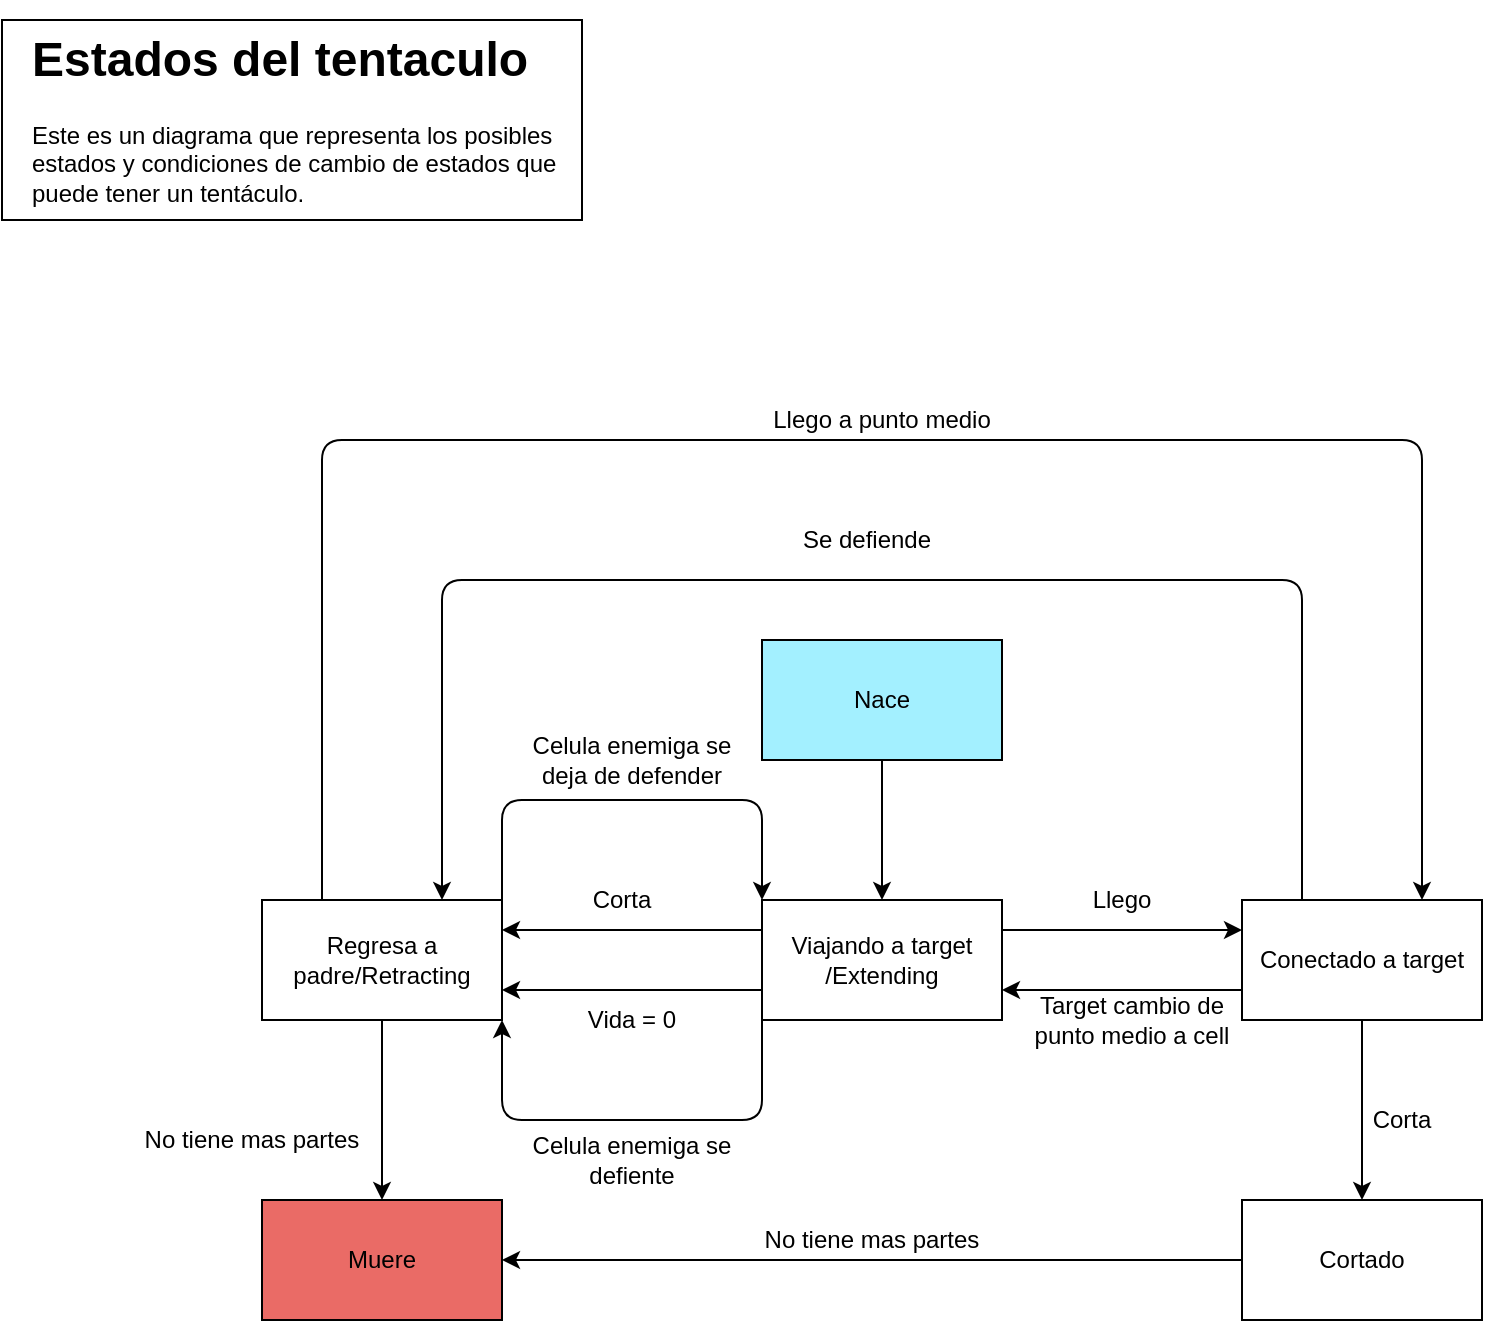 <mxfile version="14.6.5" type="device"><diagram id="q2XPsq9Bz7jqjfKYYmR1" name="Page-1"><mxGraphModel dx="1422" dy="791" grid="1" gridSize="10" guides="1" tooltips="1" connect="1" arrows="1" fold="1" page="1" pageScale="1" pageWidth="850" pageHeight="1100" math="0" shadow="0"><root><mxCell id="0"/><mxCell id="1" parent="0"/><mxCell id="4LDmB3A7fSagDnG3wXH8-30" value="&lt;div&gt;Viajando a target&lt;/div&gt;/Extending" style="rounded=0;whiteSpace=wrap;html=1;" vertex="1" parent="1"><mxGeometry x="420" y="470" width="120" height="60" as="geometry"/></mxCell><mxCell id="4LDmB3A7fSagDnG3wXH8-31" value="Conectado a target" style="rounded=0;whiteSpace=wrap;html=1;" vertex="1" parent="1"><mxGeometry x="660" y="470" width="120" height="60" as="geometry"/></mxCell><mxCell id="4LDmB3A7fSagDnG3wXH8-32" value="Cortado" style="rounded=0;whiteSpace=wrap;html=1;" vertex="1" parent="1"><mxGeometry x="660" y="620" width="120" height="60" as="geometry"/></mxCell><mxCell id="4LDmB3A7fSagDnG3wXH8-33" value="&lt;div&gt;Nace&lt;/div&gt;" style="rounded=0;whiteSpace=wrap;html=1;fillColor=#A3F0FF;" vertex="1" parent="1"><mxGeometry x="420" y="340" width="120" height="60" as="geometry"/></mxCell><mxCell id="4LDmB3A7fSagDnG3wXH8-34" value="" style="endArrow=classic;html=1;exitX=0.5;exitY=1;exitDx=0;exitDy=0;entryX=0.5;entryY=0;entryDx=0;entryDy=0;" edge="1" parent="1" source="4LDmB3A7fSagDnG3wXH8-33" target="4LDmB3A7fSagDnG3wXH8-30"><mxGeometry width="50" height="50" relative="1" as="geometry"><mxPoint x="460" y="590" as="sourcePoint"/><mxPoint x="510" y="540" as="targetPoint"/></mxGeometry></mxCell><mxCell id="4LDmB3A7fSagDnG3wXH8-35" value="Muere" style="rounded=0;whiteSpace=wrap;html=1;fillColor=#EA6B66;" vertex="1" parent="1"><mxGeometry x="170" y="620" width="120" height="60" as="geometry"/></mxCell><mxCell id="4LDmB3A7fSagDnG3wXH8-36" value="" style="endArrow=classic;html=1;entryX=0.5;entryY=0;entryDx=0;entryDy=0;exitX=0.5;exitY=1;exitDx=0;exitDy=0;" edge="1" parent="1" source="4LDmB3A7fSagDnG3wXH8-44" target="4LDmB3A7fSagDnG3wXH8-35"><mxGeometry width="50" height="50" relative="1" as="geometry"><mxPoint x="200" y="570" as="sourcePoint"/><mxPoint x="510" y="540" as="targetPoint"/><Array as="points"/></mxGeometry></mxCell><mxCell id="4LDmB3A7fSagDnG3wXH8-37" value="" style="endArrow=classic;html=1;exitX=1;exitY=0.25;exitDx=0;exitDy=0;entryX=0;entryY=0.25;entryDx=0;entryDy=0;" edge="1" parent="1" source="4LDmB3A7fSagDnG3wXH8-30" target="4LDmB3A7fSagDnG3wXH8-31"><mxGeometry width="50" height="50" relative="1" as="geometry"><mxPoint x="460" y="590" as="sourcePoint"/><mxPoint x="510" y="540" as="targetPoint"/></mxGeometry></mxCell><mxCell id="4LDmB3A7fSagDnG3wXH8-38" value="&lt;div&gt;Llego&lt;/div&gt;" style="text;html=1;strokeColor=none;fillColor=none;align=center;verticalAlign=middle;whiteSpace=wrap;rounded=0;" vertex="1" parent="1"><mxGeometry x="580" y="460" width="40" height="20" as="geometry"/></mxCell><mxCell id="4LDmB3A7fSagDnG3wXH8-39" value="" style="endArrow=classic;html=1;exitX=0.5;exitY=1;exitDx=0;exitDy=0;entryX=0.5;entryY=0;entryDx=0;entryDy=0;" edge="1" parent="1" source="4LDmB3A7fSagDnG3wXH8-31" target="4LDmB3A7fSagDnG3wXH8-32"><mxGeometry width="50" height="50" relative="1" as="geometry"><mxPoint x="460" y="590" as="sourcePoint"/><mxPoint x="510" y="540" as="targetPoint"/></mxGeometry></mxCell><mxCell id="4LDmB3A7fSagDnG3wXH8-40" value="Corta" style="text;html=1;strokeColor=none;fillColor=none;align=center;verticalAlign=middle;whiteSpace=wrap;rounded=0;" vertex="1" parent="1"><mxGeometry x="720" y="570" width="40" height="20" as="geometry"/></mxCell><mxCell id="4LDmB3A7fSagDnG3wXH8-41" value="" style="endArrow=classic;html=1;exitX=0;exitY=0.5;exitDx=0;exitDy=0;entryX=1;entryY=0.5;entryDx=0;entryDy=0;" edge="1" parent="1" source="4LDmB3A7fSagDnG3wXH8-32" target="4LDmB3A7fSagDnG3wXH8-35"><mxGeometry width="50" height="50" relative="1" as="geometry"><mxPoint x="460" y="590" as="sourcePoint"/><mxPoint x="510" y="540" as="targetPoint"/></mxGeometry></mxCell><mxCell id="4LDmB3A7fSagDnG3wXH8-42" value="No tiene mas partes" style="text;html=1;strokeColor=none;fillColor=none;align=center;verticalAlign=middle;whiteSpace=wrap;rounded=0;" vertex="1" parent="1"><mxGeometry x="400" y="630" width="150" height="20" as="geometry"/></mxCell><mxCell id="4LDmB3A7fSagDnG3wXH8-43" value="No tiene mas partes" style="text;html=1;strokeColor=none;fillColor=none;align=center;verticalAlign=middle;whiteSpace=wrap;rounded=0;" vertex="1" parent="1"><mxGeometry x="90" y="580" width="150" height="20" as="geometry"/></mxCell><mxCell id="4LDmB3A7fSagDnG3wXH8-44" value="Regresa a padre/Retracting" style="rounded=0;whiteSpace=wrap;html=1;" vertex="1" parent="1"><mxGeometry x="170" y="470" width="120" height="60" as="geometry"/></mxCell><mxCell id="4LDmB3A7fSagDnG3wXH8-45" value="" style="endArrow=classic;html=1;exitX=0;exitY=0.25;exitDx=0;exitDy=0;entryX=1;entryY=0.25;entryDx=0;entryDy=0;" edge="1" parent="1" source="4LDmB3A7fSagDnG3wXH8-30" target="4LDmB3A7fSagDnG3wXH8-44"><mxGeometry width="50" height="50" relative="1" as="geometry"><mxPoint x="460" y="590" as="sourcePoint"/><mxPoint x="510" y="540" as="targetPoint"/></mxGeometry></mxCell><mxCell id="4LDmB3A7fSagDnG3wXH8-46" value="Corta" style="text;html=1;strokeColor=none;fillColor=none;align=center;verticalAlign=middle;whiteSpace=wrap;rounded=0;" vertex="1" parent="1"><mxGeometry x="330" y="460" width="40" height="20" as="geometry"/></mxCell><mxCell id="4LDmB3A7fSagDnG3wXH8-47" value="" style="endArrow=classic;html=1;exitX=0;exitY=0.75;exitDx=0;exitDy=0;entryX=1;entryY=0.75;entryDx=0;entryDy=0;" edge="1" parent="1" source="4LDmB3A7fSagDnG3wXH8-30" target="4LDmB3A7fSagDnG3wXH8-44"><mxGeometry width="50" height="50" relative="1" as="geometry"><mxPoint x="460" y="590" as="sourcePoint"/><mxPoint x="510" y="540" as="targetPoint"/></mxGeometry></mxCell><mxCell id="4LDmB3A7fSagDnG3wXH8-48" value="Vida = 0" style="text;html=1;strokeColor=none;fillColor=none;align=center;verticalAlign=middle;whiteSpace=wrap;rounded=0;" vertex="1" parent="1"><mxGeometry x="300" y="520" width="110" height="20" as="geometry"/></mxCell><mxCell id="4LDmB3A7fSagDnG3wXH8-49" value="" style="endArrow=classic;html=1;exitX=0.25;exitY=0;exitDx=0;exitDy=0;entryX=0.75;entryY=0;entryDx=0;entryDy=0;" edge="1" parent="1" source="4LDmB3A7fSagDnG3wXH8-31" target="4LDmB3A7fSagDnG3wXH8-44"><mxGeometry width="50" height="50" relative="1" as="geometry"><mxPoint x="460" y="590" as="sourcePoint"/><mxPoint x="510" y="540" as="targetPoint"/><Array as="points"><mxPoint x="690" y="310"/><mxPoint x="260" y="310"/></Array></mxGeometry></mxCell><mxCell id="4LDmB3A7fSagDnG3wXH8-50" value="Se defiende" style="text;html=1;strokeColor=none;fillColor=none;align=center;verticalAlign=middle;whiteSpace=wrap;rounded=0;" vertex="1" parent="1"><mxGeometry x="425" y="280" width="95" height="20" as="geometry"/></mxCell><mxCell id="4LDmB3A7fSagDnG3wXH8-51" value="" style="endArrow=classic;html=1;exitX=1;exitY=0;exitDx=0;exitDy=0;entryX=0;entryY=0;entryDx=0;entryDy=0;" edge="1" parent="1" source="4LDmB3A7fSagDnG3wXH8-44" target="4LDmB3A7fSagDnG3wXH8-30"><mxGeometry width="50" height="50" relative="1" as="geometry"><mxPoint x="460" y="590" as="sourcePoint"/><mxPoint x="380" y="390" as="targetPoint"/><Array as="points"><mxPoint x="290" y="420"/><mxPoint x="420" y="420"/></Array></mxGeometry></mxCell><mxCell id="4LDmB3A7fSagDnG3wXH8-52" value="Celula enemiga se deja de defender" style="text;html=1;strokeColor=none;fillColor=none;align=center;verticalAlign=middle;whiteSpace=wrap;rounded=0;" vertex="1" parent="1"><mxGeometry x="300" y="390" width="110" height="20" as="geometry"/></mxCell><mxCell id="4LDmB3A7fSagDnG3wXH8-53" value="" style="endArrow=classic;html=1;exitX=0;exitY=1;exitDx=0;exitDy=0;entryX=1;entryY=1;entryDx=0;entryDy=0;" edge="1" parent="1" source="4LDmB3A7fSagDnG3wXH8-30" target="4LDmB3A7fSagDnG3wXH8-44"><mxGeometry width="50" height="50" relative="1" as="geometry"><mxPoint x="460" y="590" as="sourcePoint"/><mxPoint x="510" y="540" as="targetPoint"/><Array as="points"><mxPoint x="420" y="580"/><mxPoint x="290" y="580"/></Array></mxGeometry></mxCell><mxCell id="4LDmB3A7fSagDnG3wXH8-54" value="Celula enemiga se defiente" style="text;html=1;strokeColor=none;fillColor=none;align=center;verticalAlign=middle;whiteSpace=wrap;rounded=0;" vertex="1" parent="1"><mxGeometry x="300" y="580" width="110" height="40" as="geometry"/></mxCell><mxCell id="4LDmB3A7fSagDnG3wXH8-55" value="" style="endArrow=classic;html=1;exitX=0.25;exitY=0;exitDx=0;exitDy=0;entryX=0.75;entryY=0;entryDx=0;entryDy=0;" edge="1" parent="1" source="4LDmB3A7fSagDnG3wXH8-44" target="4LDmB3A7fSagDnG3wXH8-31"><mxGeometry width="50" height="50" relative="1" as="geometry"><mxPoint x="440" y="520" as="sourcePoint"/><mxPoint x="770" y="250" as="targetPoint"/><Array as="points"><mxPoint x="200" y="240"/><mxPoint x="750" y="240"/></Array></mxGeometry></mxCell><mxCell id="4LDmB3A7fSagDnG3wXH8-56" value="Llego a punto medio" style="text;html=1;strokeColor=none;fillColor=none;align=center;verticalAlign=middle;whiteSpace=wrap;rounded=0;" vertex="1" parent="1"><mxGeometry x="416.25" y="220" width="127.5" height="20" as="geometry"/></mxCell><mxCell id="4LDmB3A7fSagDnG3wXH8-57" value="" style="endArrow=classic;html=1;exitX=0;exitY=0.75;exitDx=0;exitDy=0;entryX=1;entryY=0.75;entryDx=0;entryDy=0;" edge="1" parent="1" source="4LDmB3A7fSagDnG3wXH8-31" target="4LDmB3A7fSagDnG3wXH8-30"><mxGeometry width="50" height="50" relative="1" as="geometry"><mxPoint x="500" y="510" as="sourcePoint"/><mxPoint x="550" y="460" as="targetPoint"/></mxGeometry></mxCell><mxCell id="4LDmB3A7fSagDnG3wXH8-58" value="Target cambio de punto medio a cell" style="text;html=1;strokeColor=none;fillColor=none;align=center;verticalAlign=middle;whiteSpace=wrap;rounded=0;" vertex="1" parent="1"><mxGeometry x="550" y="520" width="110" height="20" as="geometry"/></mxCell><mxCell id="4LDmB3A7fSagDnG3wXH8-59" value="&lt;h1&gt;Estados del tentaculo&lt;br&gt;&lt;/h1&gt;&lt;p&gt;Este es un diagrama que representa los posibles estados y condiciones de cambio de estados que puede tener un tentáculo.&lt;br&gt;&lt;/p&gt;" style="text;html=1;strokeColor=none;fillColor=none;spacing=5;spacingTop=-20;whiteSpace=wrap;overflow=hidden;rounded=0;" vertex="1" parent="1"><mxGeometry x="50" y="30" width="280" height="120" as="geometry"/></mxCell><mxCell id="4LDmB3A7fSagDnG3wXH8-60" value="" style="rounded=0;whiteSpace=wrap;html=1;fillColor=none;" vertex="1" parent="1"><mxGeometry x="40" y="30" width="290" height="100" as="geometry"/></mxCell></root></mxGraphModel></diagram></mxfile>